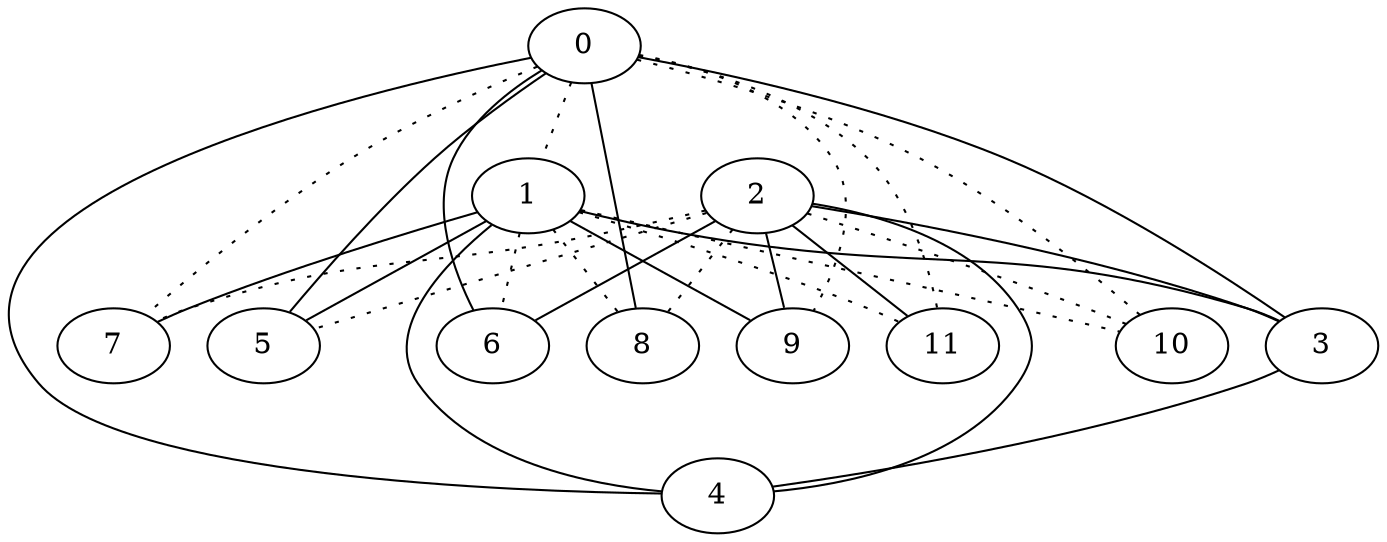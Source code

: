 graph {
a0[label=0];
a1[label=1];
a2[label=2];
a3[label=3];
a4[label=4];
a5[label=5];
a6[label=6];
a7[label=7];
a8[label=8];
a9[label=9];
a10[label=10];
a11[label=11];
a0 -- a1 [style=dotted];
a0 -- a3;
a0 -- a4;
a0 -- a5;
a0 -- a6;
a0 -- a7 [style=dotted];
a0 -- a8;
a0 -- a9 [style=dotted];
a0 -- a10 [style=dotted];
a0 -- a11 [style=dotted];
a1 -- a3;
a1 -- a4;
a1 -- a5;
a1 -- a6 [style=dotted];
a1 -- a7;
a1 -- a8 [style=dotted];
a1 -- a9;
a1 -- a10 [style=dotted];
a1 -- a11 [style=dotted];
a2 -- a3;
a2 -- a4;
a2 -- a5 [style=dotted];
a2 -- a6;
a2 -- a7 [style=dotted];
a2 -- a8 [style=dotted];
a2 -- a9;
a2 -- a10 [style=dotted];
a2 -- a11;
a3 -- a4;
}
